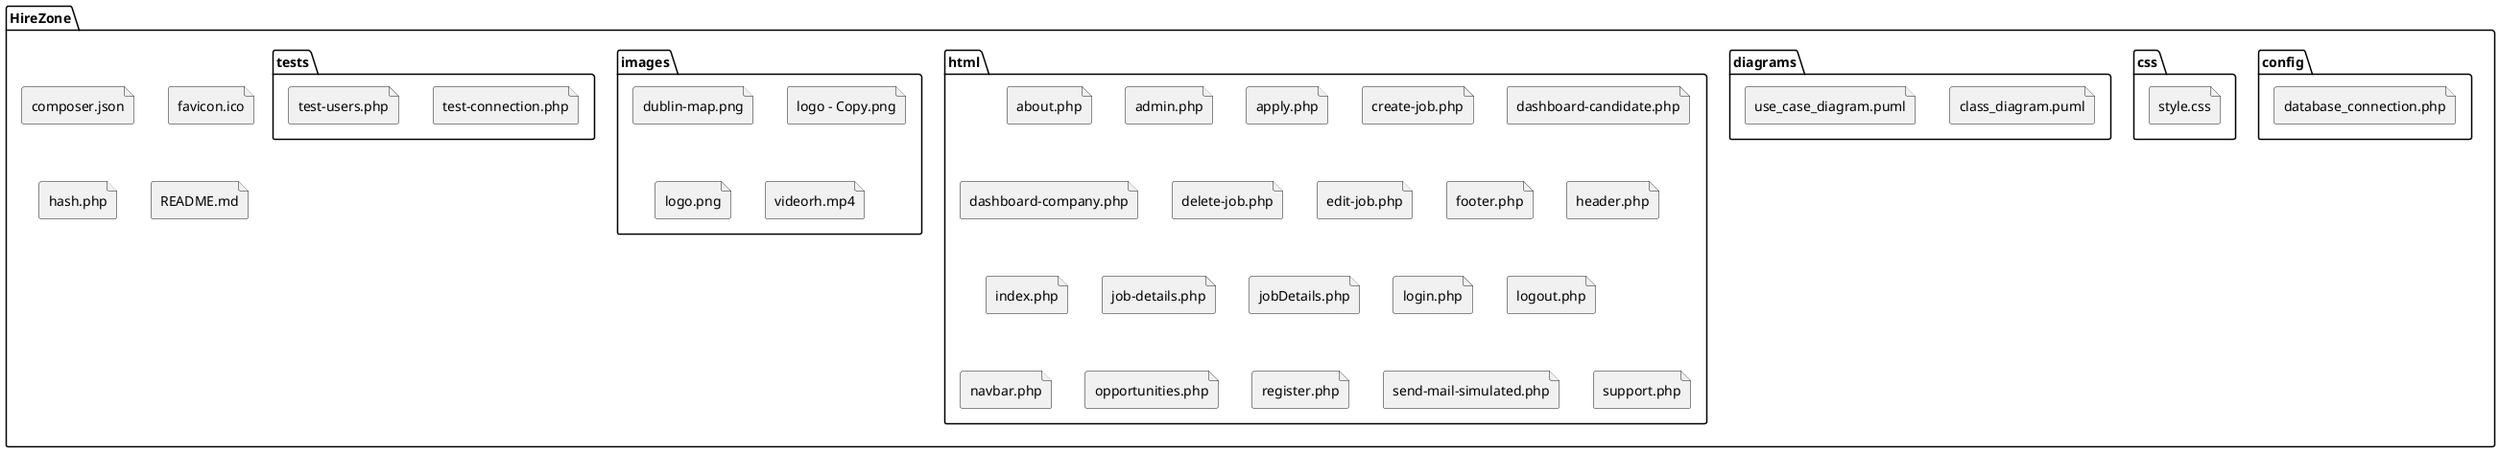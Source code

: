 @startuml

package "HireZone" {
  folder "config" {
    file "database_connection.php"
  }

  folder "css" {
    file "style.css"
  }

  folder "diagrams" {
    file "class_diagram.puml"
    file "use_case_diagram.puml"
  }

  folder "html" {
    file "about.php"
    file "admin.php"
    file "apply.php"
    file "create-job.php"
    file "dashboard-candidate.php"
    file "dashboard-company.php"
    file "delete-job.php"
    file "edit-job.php"
    file "footer.php"
    file "header.php"
    file "index.php"
    file "job-details.php"
    file "jobDetails.php"
    file "login.php"
    file "logout.php"
    file "navbar.php"
    file "opportunities.php"
    file "register.php"
    file "send-mail-simulated.php"
    file "support.php"
  }

  folder "images" {
    file "dublin-map.png"
    file "logo - Copy.png"
    file "logo.png"
    file "videorh.mp4"
  }

  folder "tests" {
    file "test-connection.php"
    file "test-users.php"
  }

  file "composer.json"
  file "favicon.ico"
  file "hash.php"
  file "README.md"
}

@enduml
